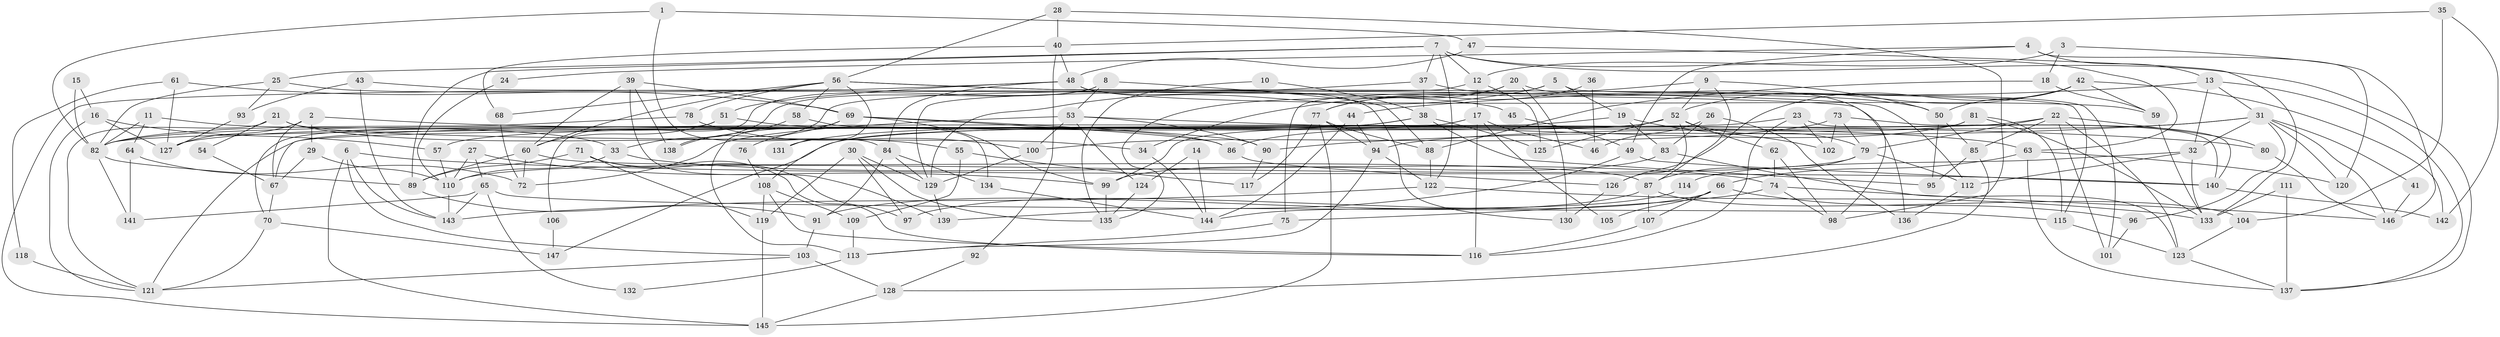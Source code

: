 // Generated by graph-tools (version 1.1) at 2025/26/03/09/25 03:26:10]
// undirected, 147 vertices, 294 edges
graph export_dot {
graph [start="1"]
  node [color=gray90,style=filled];
  1;
  2;
  3;
  4;
  5;
  6;
  7;
  8;
  9;
  10;
  11;
  12;
  13;
  14;
  15;
  16;
  17;
  18;
  19;
  20;
  21;
  22;
  23;
  24;
  25;
  26;
  27;
  28;
  29;
  30;
  31;
  32;
  33;
  34;
  35;
  36;
  37;
  38;
  39;
  40;
  41;
  42;
  43;
  44;
  45;
  46;
  47;
  48;
  49;
  50;
  51;
  52;
  53;
  54;
  55;
  56;
  57;
  58;
  59;
  60;
  61;
  62;
  63;
  64;
  65;
  66;
  67;
  68;
  69;
  70;
  71;
  72;
  73;
  74;
  75;
  76;
  77;
  78;
  79;
  80;
  81;
  82;
  83;
  84;
  85;
  86;
  87;
  88;
  89;
  90;
  91;
  92;
  93;
  94;
  95;
  96;
  97;
  98;
  99;
  100;
  101;
  102;
  103;
  104;
  105;
  106;
  107;
  108;
  109;
  110;
  111;
  112;
  113;
  114;
  115;
  116;
  117;
  118;
  119;
  120;
  121;
  122;
  123;
  124;
  125;
  126;
  127;
  128;
  129;
  130;
  131;
  132;
  133;
  134;
  135;
  136;
  137;
  138;
  139;
  140;
  141;
  142;
  143;
  144;
  145;
  146;
  147;
  1 -- 82;
  1 -- 47;
  1 -- 84;
  2 -- 67;
  2 -- 127;
  2 -- 29;
  2 -- 80;
  3 -- 18;
  3 -- 12;
  3 -- 146;
  4 -- 13;
  4 -- 49;
  4 -- 24;
  4 -- 120;
  5 -- 101;
  5 -- 19;
  5 -- 75;
  5 -- 129;
  6 -- 140;
  6 -- 143;
  6 -- 103;
  6 -- 145;
  7 -- 37;
  7 -- 63;
  7 -- 12;
  7 -- 25;
  7 -- 89;
  7 -- 122;
  7 -- 137;
  8 -- 53;
  8 -- 33;
  8 -- 88;
  8 -- 106;
  9 -- 87;
  9 -- 52;
  9 -- 34;
  9 -- 50;
  10 -- 135;
  10 -- 38;
  11 -- 82;
  11 -- 64;
  11 -- 33;
  12 -- 17;
  12 -- 125;
  12 -- 129;
  13 -- 137;
  13 -- 31;
  13 -- 32;
  13 -- 44;
  14 -- 144;
  14 -- 124;
  15 -- 16;
  15 -- 82;
  16 -- 121;
  16 -- 57;
  16 -- 127;
  17 -- 116;
  17 -- 82;
  17 -- 46;
  17 -- 67;
  17 -- 105;
  18 -- 59;
  18 -- 88;
  19 -- 83;
  19 -- 121;
  19 -- 102;
  20 -- 130;
  20 -- 77;
  20 -- 98;
  20 -- 135;
  21 -- 55;
  21 -- 121;
  21 -- 34;
  21 -- 54;
  22 -- 123;
  22 -- 80;
  22 -- 79;
  22 -- 85;
  22 -- 101;
  22 -- 147;
  23 -- 116;
  23 -- 102;
  23 -- 82;
  23 -- 140;
  24 -- 110;
  25 -- 82;
  25 -- 45;
  25 -- 93;
  26 -- 136;
  26 -- 83;
  26 -- 46;
  27 -- 99;
  27 -- 65;
  27 -- 110;
  28 -- 98;
  28 -- 56;
  28 -- 40;
  29 -- 110;
  29 -- 67;
  30 -- 129;
  30 -- 119;
  30 -- 97;
  30 -- 135;
  31 -- 146;
  31 -- 32;
  31 -- 41;
  31 -- 90;
  31 -- 94;
  31 -- 96;
  31 -- 120;
  32 -- 112;
  32 -- 114;
  32 -- 133;
  33 -- 110;
  33 -- 74;
  34 -- 144;
  35 -- 104;
  35 -- 40;
  35 -- 142;
  36 -- 77;
  36 -- 46;
  37 -- 38;
  37 -- 50;
  37 -- 138;
  38 -- 125;
  38 -- 95;
  38 -- 127;
  38 -- 131;
  39 -- 138;
  39 -- 60;
  39 -- 69;
  39 -- 139;
  40 -- 48;
  40 -- 68;
  40 -- 92;
  41 -- 146;
  42 -- 50;
  42 -- 126;
  42 -- 52;
  42 -- 59;
  42 -- 142;
  43 -- 143;
  43 -- 93;
  43 -- 136;
  44 -- 94;
  44 -- 144;
  45 -- 49;
  47 -- 48;
  47 -- 133;
  48 -- 84;
  48 -- 145;
  48 -- 51;
  48 -- 59;
  48 -- 130;
  49 -- 139;
  49 -- 140;
  50 -- 85;
  50 -- 95;
  51 -- 86;
  51 -- 60;
  51 -- 70;
  52 -- 79;
  52 -- 57;
  52 -- 62;
  52 -- 108;
  52 -- 125;
  52 -- 126;
  53 -- 100;
  53 -- 90;
  53 -- 63;
  53 -- 72;
  53 -- 124;
  54 -- 67;
  55 -- 109;
  55 -- 117;
  56 -- 68;
  56 -- 78;
  56 -- 58;
  56 -- 60;
  56 -- 112;
  56 -- 115;
  56 -- 131;
  57 -- 110;
  58 -- 134;
  58 -- 138;
  59 -- 133;
  60 -- 72;
  60 -- 87;
  60 -- 89;
  61 -- 127;
  61 -- 69;
  61 -- 118;
  62 -- 74;
  62 -- 98;
  63 -- 120;
  63 -- 66;
  63 -- 137;
  64 -- 72;
  64 -- 141;
  65 -- 115;
  65 -- 143;
  65 -- 132;
  65 -- 141;
  66 -- 97;
  66 -- 96;
  66 -- 105;
  66 -- 107;
  67 -- 70;
  68 -- 72;
  69 -- 113;
  69 -- 76;
  69 -- 86;
  69 -- 90;
  69 -- 99;
  70 -- 121;
  70 -- 147;
  71 -- 116;
  71 -- 89;
  71 -- 97;
  71 -- 119;
  73 -- 140;
  73 -- 79;
  73 -- 100;
  73 -- 102;
  74 -- 98;
  74 -- 75;
  74 -- 146;
  75 -- 113;
  76 -- 108;
  77 -- 94;
  77 -- 88;
  77 -- 117;
  77 -- 145;
  78 -- 82;
  78 -- 100;
  79 -- 87;
  79 -- 110;
  79 -- 112;
  80 -- 146;
  81 -- 99;
  81 -- 133;
  81 -- 86;
  81 -- 115;
  82 -- 89;
  82 -- 141;
  83 -- 99;
  83 -- 123;
  84 -- 129;
  84 -- 91;
  84 -- 134;
  85 -- 128;
  85 -- 95;
  86 -- 126;
  87 -- 91;
  87 -- 104;
  87 -- 107;
  88 -- 122;
  89 -- 91;
  90 -- 117;
  91 -- 103;
  92 -- 128;
  93 -- 127;
  94 -- 122;
  94 -- 113;
  96 -- 101;
  99 -- 135;
  100 -- 129;
  103 -- 121;
  103 -- 128;
  104 -- 123;
  106 -- 147;
  107 -- 116;
  108 -- 119;
  108 -- 109;
  108 -- 116;
  109 -- 113;
  110 -- 143;
  111 -- 133;
  111 -- 137;
  112 -- 136;
  113 -- 132;
  114 -- 144;
  115 -- 123;
  118 -- 121;
  119 -- 145;
  122 -- 133;
  122 -- 143;
  123 -- 137;
  124 -- 135;
  126 -- 130;
  128 -- 145;
  129 -- 139;
  134 -- 144;
  140 -- 142;
}
